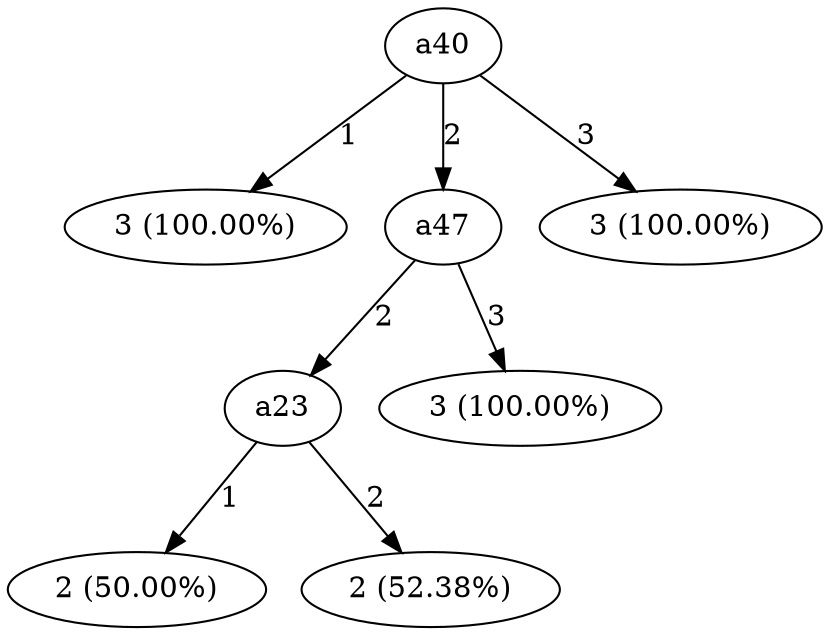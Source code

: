 digraph G {
"bg==" [ shape=oval label="a40"]
"bg==" -> "bi0w" [ label="1" ]
"bi0w" [ shape=oval label="3 (100.00%)"]
"bg==" -> "bi0x" [ label="2" ]
"bi0x" [ shape=oval label="a47"]
"bi0x" -> "bi0xLTA=" [ label="2" ]
"bi0xLTA=" [ shape=oval label="a23"]
"bi0xLTA=" -> "bi0xLTAtMA==" [ label="1" ]
"bi0xLTAtMA==" [ shape=oval label="2 (50.00%)"]
"bi0xLTA=" -> "bi0xLTAtMQ==" [ label="2" ]
"bi0xLTAtMQ==" [ shape=oval label="2 (52.38%)"]
"bi0x" -> "bi0xLTE=" [ label="3" ]
"bi0xLTE=" [ shape=oval label="3 (100.00%)"]
"bg==" -> "bi0y" [ label="3" ]
"bi0y" [ shape=oval label="3 (100.00%)"]
}
